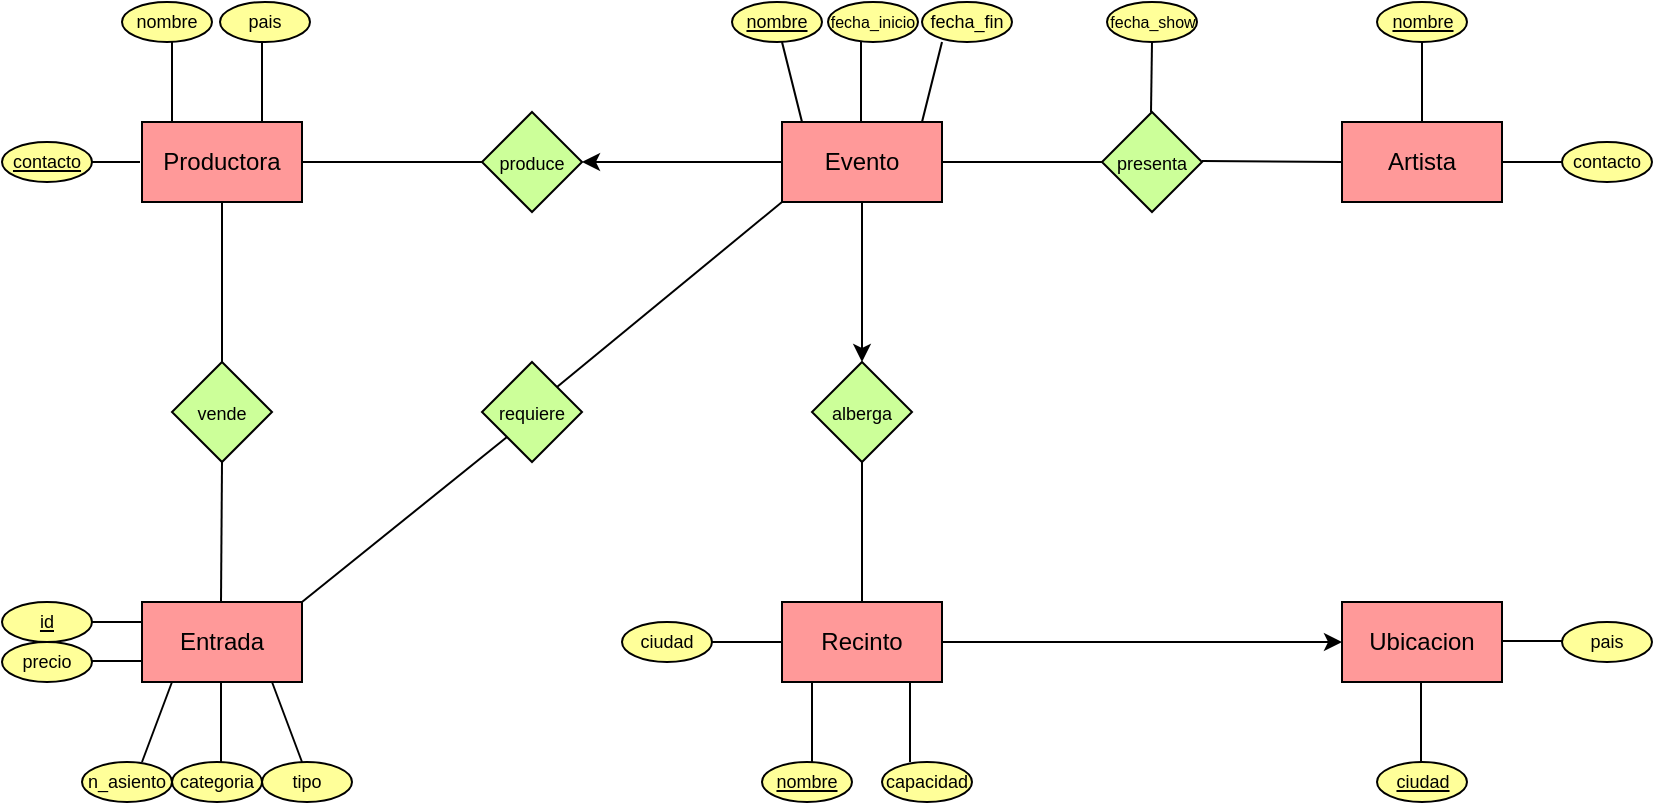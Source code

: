 <mxfile version="17.4.3" type="github">
  <diagram id="R2lEEEUBdFMjLlhIrx00" name="Page-1">
    <mxGraphModel dx="1026" dy="514" grid="1" gridSize="10" guides="1" tooltips="1" connect="1" arrows="1" fold="1" page="1" pageScale="1" pageWidth="850" pageHeight="1100" math="0" shadow="0" extFonts="Permanent Marker^https://fonts.googleapis.com/css?family=Permanent+Marker">
      <root>
        <mxCell id="0" />
        <mxCell id="1" parent="0" />
        <mxCell id="rAi18DrEiS73AZsL8H-k-7" value="Productora" style="rounded=0;whiteSpace=wrap;html=1;fillColor=#FF9999;" vertex="1" parent="1">
          <mxGeometry x="80" y="120" width="80" height="40" as="geometry" />
        </mxCell>
        <mxCell id="rAi18DrEiS73AZsL8H-k-8" value="Evento" style="rounded=0;whiteSpace=wrap;html=1;fillColor=#FF9999;" vertex="1" parent="1">
          <mxGeometry x="400" y="120" width="80" height="40" as="geometry" />
        </mxCell>
        <mxCell id="rAi18DrEiS73AZsL8H-k-9" value="Artista" style="rounded=0;whiteSpace=wrap;html=1;fillColor=#FF9999;" vertex="1" parent="1">
          <mxGeometry x="680" y="120" width="80" height="40" as="geometry" />
        </mxCell>
        <mxCell id="rAi18DrEiS73AZsL8H-k-10" value="Recinto" style="rounded=0;whiteSpace=wrap;html=1;fillColor=#FF9999;" vertex="1" parent="1">
          <mxGeometry x="400" y="360" width="80" height="40" as="geometry" />
        </mxCell>
        <mxCell id="rAi18DrEiS73AZsL8H-k-11" value="Entrada" style="rounded=0;whiteSpace=wrap;html=1;fillColor=#FF9999;" vertex="1" parent="1">
          <mxGeometry x="80" y="360" width="80" height="40" as="geometry" />
        </mxCell>
        <mxCell id="rAi18DrEiS73AZsL8H-k-12" value="&lt;font style=&quot;font-size: 9px&quot;&gt;produce&lt;/font&gt;" style="rhombus;whiteSpace=wrap;html=1;fillColor=#CCFF99;" vertex="1" parent="1">
          <mxGeometry x="250" y="115" width="50" height="50" as="geometry" />
        </mxCell>
        <mxCell id="rAi18DrEiS73AZsL8H-k-13" value="&lt;font style=&quot;font-size: 9px&quot;&gt;requiere&lt;/font&gt;" style="rhombus;whiteSpace=wrap;html=1;fillColor=#CCFF99;" vertex="1" parent="1">
          <mxGeometry x="250" y="240" width="50" height="50" as="geometry" />
        </mxCell>
        <mxCell id="rAi18DrEiS73AZsL8H-k-14" value="&lt;font style=&quot;font-size: 9px&quot;&gt;alberga&lt;/font&gt;" style="rhombus;whiteSpace=wrap;html=1;fillColor=#CCFF99;" vertex="1" parent="1">
          <mxGeometry x="415" y="240" width="50" height="50" as="geometry" />
        </mxCell>
        <mxCell id="rAi18DrEiS73AZsL8H-k-15" value="&lt;font style=&quot;font-size: 9px&quot;&gt;presenta&lt;/font&gt;" style="rhombus;whiteSpace=wrap;html=1;fillColor=#CCFF99;" vertex="1" parent="1">
          <mxGeometry x="560" y="115" width="50" height="50" as="geometry" />
        </mxCell>
        <mxCell id="rAi18DrEiS73AZsL8H-k-16" value="Ubicacion" style="rounded=0;whiteSpace=wrap;html=1;fillColor=#FF9999;" vertex="1" parent="1">
          <mxGeometry x="680" y="360" width="80" height="40" as="geometry" />
        </mxCell>
        <mxCell id="rAi18DrEiS73AZsL8H-k-17" value="" style="endArrow=classic;html=1;rounded=0;fontSize=9;entryX=0.5;entryY=0;entryDx=0;entryDy=0;" edge="1" parent="1" target="rAi18DrEiS73AZsL8H-k-14">
          <mxGeometry width="50" height="50" relative="1" as="geometry">
            <mxPoint x="440" y="160" as="sourcePoint" />
            <mxPoint x="350" y="240" as="targetPoint" />
          </mxGeometry>
        </mxCell>
        <mxCell id="rAi18DrEiS73AZsL8H-k-18" value="" style="endArrow=none;html=1;rounded=0;fontSize=9;exitX=0.5;exitY=0;exitDx=0;exitDy=0;" edge="1" parent="1" source="rAi18DrEiS73AZsL8H-k-10">
          <mxGeometry width="50" height="50" relative="1" as="geometry">
            <mxPoint x="390" y="340" as="sourcePoint" />
            <mxPoint x="440" y="290" as="targetPoint" />
          </mxGeometry>
        </mxCell>
        <mxCell id="rAi18DrEiS73AZsL8H-k-19" value="" style="endArrow=none;html=1;rounded=0;fontSize=9;exitX=1;exitY=0;exitDx=0;exitDy=0;" edge="1" parent="1" source="rAi18DrEiS73AZsL8H-k-13">
          <mxGeometry width="50" height="50" relative="1" as="geometry">
            <mxPoint x="400" y="230" as="sourcePoint" />
            <mxPoint x="400" y="160" as="targetPoint" />
          </mxGeometry>
        </mxCell>
        <mxCell id="rAi18DrEiS73AZsL8H-k-20" value="" style="endArrow=none;html=1;rounded=0;fontSize=9;exitX=0.5;exitY=0;exitDx=0;exitDy=0;entryX=0;entryY=1;entryDx=0;entryDy=0;" edge="1" parent="1" target="rAi18DrEiS73AZsL8H-k-13">
          <mxGeometry width="50" height="50" relative="1" as="geometry">
            <mxPoint x="160" y="360" as="sourcePoint" />
            <mxPoint x="160" y="290" as="targetPoint" />
          </mxGeometry>
        </mxCell>
        <mxCell id="rAi18DrEiS73AZsL8H-k-21" value="" style="endArrow=classic;html=1;rounded=0;fontSize=9;entryX=1;entryY=0.5;entryDx=0;entryDy=0;" edge="1" parent="1" target="rAi18DrEiS73AZsL8H-k-12">
          <mxGeometry width="50" height="50" relative="1" as="geometry">
            <mxPoint x="400" y="140" as="sourcePoint" />
            <mxPoint x="450" y="90" as="targetPoint" />
          </mxGeometry>
        </mxCell>
        <mxCell id="rAi18DrEiS73AZsL8H-k-22" value="" style="endArrow=none;html=1;rounded=0;fontSize=9;exitX=1;exitY=0.5;exitDx=0;exitDy=0;" edge="1" parent="1" source="rAi18DrEiS73AZsL8H-k-7">
          <mxGeometry width="50" height="50" relative="1" as="geometry">
            <mxPoint x="200" y="190" as="sourcePoint" />
            <mxPoint x="250" y="140" as="targetPoint" />
          </mxGeometry>
        </mxCell>
        <mxCell id="rAi18DrEiS73AZsL8H-k-23" value="&lt;font style=&quot;font-size: 9px&quot;&gt;vende&lt;/font&gt;" style="rhombus;whiteSpace=wrap;html=1;fillColor=#CCFF99;" vertex="1" parent="1">
          <mxGeometry x="95" y="240" width="50" height="50" as="geometry" />
        </mxCell>
        <mxCell id="rAi18DrEiS73AZsL8H-k-24" value="" style="endArrow=none;html=1;rounded=0;fontSize=9;entryX=0;entryY=0.5;entryDx=0;entryDy=0;" edge="1" parent="1" target="rAi18DrEiS73AZsL8H-k-15">
          <mxGeometry width="50" height="50" relative="1" as="geometry">
            <mxPoint x="480" y="140" as="sourcePoint" />
            <mxPoint x="530" y="90" as="targetPoint" />
          </mxGeometry>
        </mxCell>
        <mxCell id="rAi18DrEiS73AZsL8H-k-25" value="" style="endArrow=none;html=1;rounded=0;fontSize=9;exitX=0.5;exitY=0;exitDx=0;exitDy=0;" edge="1" parent="1" source="rAi18DrEiS73AZsL8H-k-23">
          <mxGeometry width="50" height="50" relative="1" as="geometry">
            <mxPoint x="70" y="210" as="sourcePoint" />
            <mxPoint x="120" y="160" as="targetPoint" />
          </mxGeometry>
        </mxCell>
        <mxCell id="rAi18DrEiS73AZsL8H-k-26" value="" style="endArrow=none;html=1;rounded=0;fontSize=9;exitX=0.5;exitY=0;exitDx=0;exitDy=0;" edge="1" parent="1">
          <mxGeometry width="50" height="50" relative="1" as="geometry">
            <mxPoint x="119.5" y="360" as="sourcePoint" />
            <mxPoint x="120" y="290" as="targetPoint" />
          </mxGeometry>
        </mxCell>
        <mxCell id="rAi18DrEiS73AZsL8H-k-27" value="" style="endArrow=none;html=1;rounded=0;fontSize=9;" edge="1" parent="1">
          <mxGeometry width="50" height="50" relative="1" as="geometry">
            <mxPoint x="610" y="139.5" as="sourcePoint" />
            <mxPoint x="680" y="140" as="targetPoint" />
          </mxGeometry>
        </mxCell>
        <mxCell id="rAi18DrEiS73AZsL8H-k-29" value="" style="endArrow=classic;html=1;rounded=0;fontSize=9;entryX=0;entryY=0.5;entryDx=0;entryDy=0;" edge="1" parent="1" target="rAi18DrEiS73AZsL8H-k-16">
          <mxGeometry width="50" height="50" relative="1" as="geometry">
            <mxPoint x="480" y="380" as="sourcePoint" />
            <mxPoint x="530" y="330" as="targetPoint" />
          </mxGeometry>
        </mxCell>
        <mxCell id="rAi18DrEiS73AZsL8H-k-30" value="" style="endArrow=none;html=1;rounded=0;fontSize=9;" edge="1" parent="1">
          <mxGeometry width="50" height="50" relative="1" as="geometry">
            <mxPoint x="720" y="120" as="sourcePoint" />
            <mxPoint x="720" y="80" as="targetPoint" />
          </mxGeometry>
        </mxCell>
        <mxCell id="rAi18DrEiS73AZsL8H-k-32" value="" style="endArrow=none;html=1;rounded=0;fontSize=9;" edge="1" parent="1">
          <mxGeometry width="50" height="50" relative="1" as="geometry">
            <mxPoint x="760" y="140" as="sourcePoint" />
            <mxPoint x="800" y="140" as="targetPoint" />
          </mxGeometry>
        </mxCell>
        <mxCell id="rAi18DrEiS73AZsL8H-k-33" value="" style="endArrow=none;html=1;rounded=0;fontSize=9;" edge="1" parent="1">
          <mxGeometry width="50" height="50" relative="1" as="geometry">
            <mxPoint x="415" y="440" as="sourcePoint" />
            <mxPoint x="415" y="400" as="targetPoint" />
          </mxGeometry>
        </mxCell>
        <mxCell id="rAi18DrEiS73AZsL8H-k-34" value="" style="endArrow=none;html=1;rounded=0;fontSize=9;" edge="1" parent="1">
          <mxGeometry width="50" height="50" relative="1" as="geometry">
            <mxPoint x="464" y="440" as="sourcePoint" />
            <mxPoint x="464" y="400" as="targetPoint" />
          </mxGeometry>
        </mxCell>
        <mxCell id="rAi18DrEiS73AZsL8H-k-35" value="" style="endArrow=none;html=1;rounded=0;fontSize=9;" edge="1" parent="1">
          <mxGeometry width="50" height="50" relative="1" as="geometry">
            <mxPoint x="719.5" y="440" as="sourcePoint" />
            <mxPoint x="719.5" y="400" as="targetPoint" />
          </mxGeometry>
        </mxCell>
        <mxCell id="rAi18DrEiS73AZsL8H-k-36" value="" style="endArrow=none;html=1;rounded=0;fontSize=9;" edge="1" parent="1">
          <mxGeometry width="50" height="50" relative="1" as="geometry">
            <mxPoint x="760" y="379.5" as="sourcePoint" />
            <mxPoint x="800" y="379.5" as="targetPoint" />
          </mxGeometry>
        </mxCell>
        <mxCell id="rAi18DrEiS73AZsL8H-k-37" value="" style="endArrow=none;html=1;rounded=0;fontSize=9;" edge="1" parent="1">
          <mxGeometry width="50" height="50" relative="1" as="geometry">
            <mxPoint x="410" y="120" as="sourcePoint" />
            <mxPoint x="400" y="80" as="targetPoint" />
          </mxGeometry>
        </mxCell>
        <mxCell id="rAi18DrEiS73AZsL8H-k-38" value="" style="endArrow=none;html=1;rounded=0;fontSize=9;" edge="1" parent="1">
          <mxGeometry width="50" height="50" relative="1" as="geometry">
            <mxPoint x="439.5" y="120" as="sourcePoint" />
            <mxPoint x="439.5" y="80" as="targetPoint" />
          </mxGeometry>
        </mxCell>
        <mxCell id="rAi18DrEiS73AZsL8H-k-39" value="" style="endArrow=none;html=1;rounded=0;fontSize=9;" edge="1" parent="1">
          <mxGeometry width="50" height="50" relative="1" as="geometry">
            <mxPoint x="80" y="440" as="sourcePoint" />
            <mxPoint x="95" y="400" as="targetPoint" />
          </mxGeometry>
        </mxCell>
        <mxCell id="rAi18DrEiS73AZsL8H-k-40" value="" style="endArrow=none;html=1;rounded=0;fontSize=9;" edge="1" parent="1">
          <mxGeometry width="50" height="50" relative="1" as="geometry">
            <mxPoint x="470" y="120" as="sourcePoint" />
            <mxPoint x="480" y="80" as="targetPoint" />
          </mxGeometry>
        </mxCell>
        <mxCell id="rAi18DrEiS73AZsL8H-k-41" value="" style="endArrow=none;html=1;rounded=0;fontSize=9;" edge="1" parent="1">
          <mxGeometry width="50" height="50" relative="1" as="geometry">
            <mxPoint x="119.5" y="440" as="sourcePoint" />
            <mxPoint x="119.5" y="400" as="targetPoint" />
          </mxGeometry>
        </mxCell>
        <mxCell id="rAi18DrEiS73AZsL8H-k-42" value="" style="endArrow=none;html=1;rounded=0;fontSize=9;" edge="1" parent="1">
          <mxGeometry width="50" height="50" relative="1" as="geometry">
            <mxPoint x="160" y="440" as="sourcePoint" />
            <mxPoint x="145" y="400" as="targetPoint" />
          </mxGeometry>
        </mxCell>
        <mxCell id="rAi18DrEiS73AZsL8H-k-43" value="" style="endArrow=none;html=1;rounded=0;fontSize=9;" edge="1" parent="1">
          <mxGeometry width="50" height="50" relative="1" as="geometry">
            <mxPoint x="80" y="370" as="sourcePoint" />
            <mxPoint x="41" y="370" as="targetPoint" />
          </mxGeometry>
        </mxCell>
        <mxCell id="rAi18DrEiS73AZsL8H-k-44" value="" style="endArrow=none;html=1;rounded=0;fontSize=9;" edge="1" parent="1">
          <mxGeometry width="50" height="50" relative="1" as="geometry">
            <mxPoint x="140" y="120" as="sourcePoint" />
            <mxPoint x="140" y="80" as="targetPoint" />
          </mxGeometry>
        </mxCell>
        <mxCell id="rAi18DrEiS73AZsL8H-k-45" value="" style="endArrow=none;html=1;rounded=0;fontSize=9;" edge="1" parent="1">
          <mxGeometry width="50" height="50" relative="1" as="geometry">
            <mxPoint x="40" y="389.5" as="sourcePoint" />
            <mxPoint x="80" y="389.5" as="targetPoint" />
          </mxGeometry>
        </mxCell>
        <mxCell id="rAi18DrEiS73AZsL8H-k-46" value="" style="endArrow=none;html=1;rounded=0;fontSize=9;" edge="1" parent="1">
          <mxGeometry width="50" height="50" relative="1" as="geometry">
            <mxPoint x="95" y="120" as="sourcePoint" />
            <mxPoint x="95" y="80" as="targetPoint" />
          </mxGeometry>
        </mxCell>
        <mxCell id="rAi18DrEiS73AZsL8H-k-47" value="" style="endArrow=none;html=1;rounded=0;fontSize=9;" edge="1" parent="1">
          <mxGeometry width="50" height="50" relative="1" as="geometry">
            <mxPoint x="584.5" y="115" as="sourcePoint" />
            <mxPoint x="585" y="80" as="targetPoint" />
          </mxGeometry>
        </mxCell>
        <mxCell id="rAi18DrEiS73AZsL8H-k-48" value="" style="endArrow=none;html=1;rounded=0;fontSize=9;" edge="1" parent="1">
          <mxGeometry width="50" height="50" relative="1" as="geometry">
            <mxPoint x="40" y="140" as="sourcePoint" />
            <mxPoint x="79" y="140" as="targetPoint" />
          </mxGeometry>
        </mxCell>
        <mxCell id="rAi18DrEiS73AZsL8H-k-49" value="&lt;u&gt;nombre&lt;/u&gt;" style="ellipse;whiteSpace=wrap;html=1;fontSize=9;fillColor=#FFFF99;" vertex="1" parent="1">
          <mxGeometry x="375" y="60" width="45" height="20" as="geometry" />
        </mxCell>
        <mxCell id="rAi18DrEiS73AZsL8H-k-51" value="&lt;font style=&quot;font-size: 8px&quot;&gt;fecha_inicio&lt;/font&gt;" style="ellipse;whiteSpace=wrap;html=1;fontSize=9;fillColor=#FFFF99;" vertex="1" parent="1">
          <mxGeometry x="423" y="60" width="45" height="20" as="geometry" />
        </mxCell>
        <mxCell id="rAi18DrEiS73AZsL8H-k-52" value="fecha_fin" style="ellipse;whiteSpace=wrap;html=1;fontSize=9;fillColor=#FFFF99;" vertex="1" parent="1">
          <mxGeometry x="470" y="60" width="45" height="20" as="geometry" />
        </mxCell>
        <mxCell id="rAi18DrEiS73AZsL8H-k-53" value="&lt;u&gt;nombre&lt;/u&gt;" style="ellipse;whiteSpace=wrap;html=1;fontSize=9;fillColor=#FFFF99;" vertex="1" parent="1">
          <mxGeometry x="390" y="440" width="45" height="20" as="geometry" />
        </mxCell>
        <mxCell id="rAi18DrEiS73AZsL8H-k-54" value="capacidad" style="ellipse;whiteSpace=wrap;html=1;fontSize=9;fillColor=#FFFF99;" vertex="1" parent="1">
          <mxGeometry x="450" y="440" width="45" height="20" as="geometry" />
        </mxCell>
        <mxCell id="rAi18DrEiS73AZsL8H-k-55" value="" style="endArrow=none;html=1;rounded=0;fontSize=9;" edge="1" parent="1">
          <mxGeometry width="50" height="50" relative="1" as="geometry">
            <mxPoint x="400" y="380" as="sourcePoint" />
            <mxPoint x="360" y="380" as="targetPoint" />
          </mxGeometry>
        </mxCell>
        <mxCell id="rAi18DrEiS73AZsL8H-k-59" value="ciudad" style="ellipse;whiteSpace=wrap;html=1;fontSize=9;fillColor=#FFFF99;" vertex="1" parent="1">
          <mxGeometry x="320" y="370" width="45" height="20" as="geometry" />
        </mxCell>
        <mxCell id="rAi18DrEiS73AZsL8H-k-60" value="&lt;u&gt;ciudad&lt;/u&gt;" style="ellipse;whiteSpace=wrap;html=1;fontSize=9;fillColor=#FFFF99;" vertex="1" parent="1">
          <mxGeometry x="697.5" y="440" width="45" height="20" as="geometry" />
        </mxCell>
        <mxCell id="rAi18DrEiS73AZsL8H-k-61" value="pais" style="ellipse;whiteSpace=wrap;html=1;fontSize=9;fillColor=#FFFF99;" vertex="1" parent="1">
          <mxGeometry x="790" y="370" width="45" height="20" as="geometry" />
        </mxCell>
        <mxCell id="rAi18DrEiS73AZsL8H-k-62" value="&lt;u&gt;nombre&lt;/u&gt;" style="ellipse;whiteSpace=wrap;html=1;fontSize=9;fillColor=#FFFF99;" vertex="1" parent="1">
          <mxGeometry x="697.5" y="60" width="45" height="20" as="geometry" />
        </mxCell>
        <mxCell id="rAi18DrEiS73AZsL8H-k-63" value="contacto" style="ellipse;whiteSpace=wrap;html=1;fontSize=9;fillColor=#FFFF99;" vertex="1" parent="1">
          <mxGeometry x="790" y="130" width="45" height="20" as="geometry" />
        </mxCell>
        <mxCell id="rAi18DrEiS73AZsL8H-k-64" value="&lt;font style=&quot;font-size: 8px&quot;&gt;fecha_show&lt;/font&gt;" style="ellipse;whiteSpace=wrap;html=1;fontSize=9;fillColor=#FFFF99;" vertex="1" parent="1">
          <mxGeometry x="562.5" y="60" width="45" height="20" as="geometry" />
        </mxCell>
        <mxCell id="rAi18DrEiS73AZsL8H-k-65" value="nombre" style="ellipse;whiteSpace=wrap;html=1;fontSize=9;fillColor=#FFFF99;" vertex="1" parent="1">
          <mxGeometry x="70" y="60" width="45" height="20" as="geometry" />
        </mxCell>
        <mxCell id="rAi18DrEiS73AZsL8H-k-66" value="pais" style="ellipse;whiteSpace=wrap;html=1;fontSize=9;fillColor=#FFFF99;" vertex="1" parent="1">
          <mxGeometry x="119" y="60" width="45" height="20" as="geometry" />
        </mxCell>
        <mxCell id="rAi18DrEiS73AZsL8H-k-67" value="&lt;u&gt;contacto&lt;/u&gt;" style="ellipse;whiteSpace=wrap;html=1;fontSize=9;fillColor=#FFFF99;" vertex="1" parent="1">
          <mxGeometry x="10" y="130" width="45" height="20" as="geometry" />
        </mxCell>
        <mxCell id="rAi18DrEiS73AZsL8H-k-68" value="&lt;u&gt;id&lt;/u&gt;" style="ellipse;whiteSpace=wrap;html=1;fontSize=9;fillColor=#FFFF99;" vertex="1" parent="1">
          <mxGeometry x="10" y="360" width="45" height="20" as="geometry" />
        </mxCell>
        <mxCell id="rAi18DrEiS73AZsL8H-k-69" value="precio" style="ellipse;whiteSpace=wrap;html=1;fontSize=9;fillColor=#FFFF99;" vertex="1" parent="1">
          <mxGeometry x="10" y="380" width="45" height="20" as="geometry" />
        </mxCell>
        <mxCell id="rAi18DrEiS73AZsL8H-k-71" value="n_asiento" style="ellipse;whiteSpace=wrap;html=1;fontSize=9;fillColor=#FFFF99;" vertex="1" parent="1">
          <mxGeometry x="50" y="440" width="45" height="20" as="geometry" />
        </mxCell>
        <mxCell id="rAi18DrEiS73AZsL8H-k-72" value="categoria" style="ellipse;whiteSpace=wrap;html=1;fontSize=9;fillColor=#FFFF99;" vertex="1" parent="1">
          <mxGeometry x="95" y="440" width="45" height="20" as="geometry" />
        </mxCell>
        <mxCell id="rAi18DrEiS73AZsL8H-k-73" value="tipo" style="ellipse;whiteSpace=wrap;html=1;fontSize=9;fillColor=#FFFF99;" vertex="1" parent="1">
          <mxGeometry x="140" y="440" width="45" height="20" as="geometry" />
        </mxCell>
      </root>
    </mxGraphModel>
  </diagram>
</mxfile>

